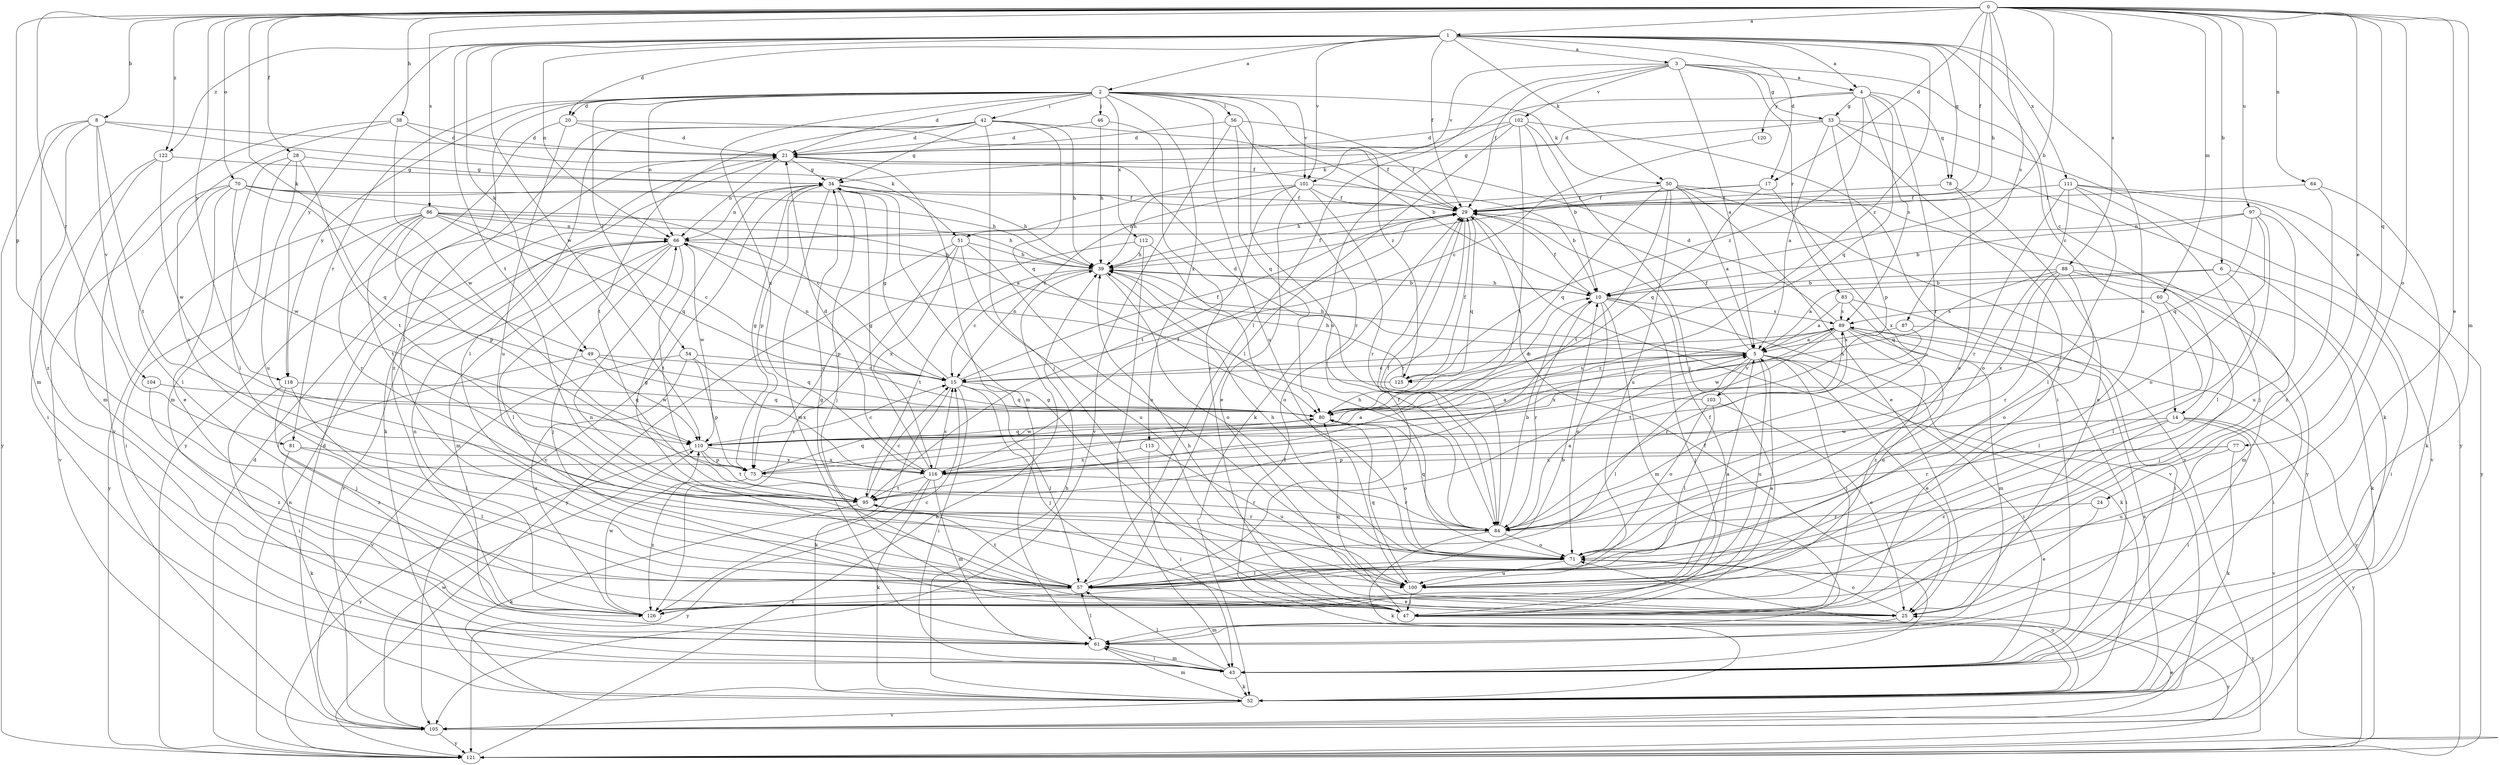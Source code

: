 strict digraph  {
0;
1;
2;
3;
4;
5;
6;
8;
10;
14;
15;
17;
20;
21;
24;
25;
28;
29;
33;
34;
38;
39;
42;
43;
46;
47;
49;
50;
51;
52;
54;
56;
57;
60;
61;
64;
66;
70;
71;
75;
77;
78;
80;
81;
83;
84;
86;
87;
88;
89;
95;
97;
100;
101;
102;
103;
104;
105;
110;
111;
112;
113;
116;
118;
120;
121;
122;
125;
126;
0 -> 1  [label=a];
0 -> 6  [label=b];
0 -> 8  [label=b];
0 -> 10  [label=b];
0 -> 17  [label=d];
0 -> 24  [label=e];
0 -> 25  [label=e];
0 -> 28  [label=f];
0 -> 29  [label=f];
0 -> 38  [label=h];
0 -> 39  [label=h];
0 -> 49  [label=k];
0 -> 60  [label=m];
0 -> 61  [label=m];
0 -> 64  [label=n];
0 -> 70  [label=o];
0 -> 71  [label=o];
0 -> 75  [label=p];
0 -> 77  [label=q];
0 -> 81  [label=r];
0 -> 86  [label=s];
0 -> 87  [label=s];
0 -> 88  [label=s];
0 -> 97  [label=u];
0 -> 118  [label=y];
0 -> 122  [label=z];
1 -> 2  [label=a];
1 -> 3  [label=a];
1 -> 4  [label=a];
1 -> 14  [label=c];
1 -> 17  [label=d];
1 -> 20  [label=d];
1 -> 29  [label=f];
1 -> 49  [label=k];
1 -> 50  [label=k];
1 -> 66  [label=n];
1 -> 78  [label=q];
1 -> 95  [label=t];
1 -> 100  [label=u];
1 -> 101  [label=v];
1 -> 110  [label=w];
1 -> 111  [label=x];
1 -> 118  [label=y];
1 -> 122  [label=z];
1 -> 125  [label=z];
2 -> 20  [label=d];
2 -> 21  [label=d];
2 -> 42  [label=i];
2 -> 46  [label=j];
2 -> 50  [label=k];
2 -> 54  [label=l];
2 -> 56  [label=l];
2 -> 57  [label=l];
2 -> 66  [label=n];
2 -> 71  [label=o];
2 -> 81  [label=r];
2 -> 100  [label=u];
2 -> 101  [label=v];
2 -> 112  [label=x];
2 -> 113  [label=x];
2 -> 116  [label=x];
2 -> 118  [label=y];
2 -> 125  [label=z];
3 -> 4  [label=a];
3 -> 5  [label=a];
3 -> 14  [label=c];
3 -> 29  [label=f];
3 -> 33  [label=g];
3 -> 57  [label=l];
3 -> 83  [label=r];
3 -> 101  [label=v];
3 -> 102  [label=v];
4 -> 33  [label=g];
4 -> 51  [label=k];
4 -> 78  [label=q];
4 -> 80  [label=q];
4 -> 84  [label=r];
4 -> 89  [label=s];
4 -> 120  [label=y];
4 -> 125  [label=z];
5 -> 15  [label=c];
5 -> 25  [label=e];
5 -> 29  [label=f];
5 -> 39  [label=h];
5 -> 43  [label=i];
5 -> 47  [label=j];
5 -> 57  [label=l];
5 -> 100  [label=u];
5 -> 103  [label=v];
5 -> 125  [label=z];
6 -> 5  [label=a];
6 -> 10  [label=b];
6 -> 43  [label=i];
6 -> 57  [label=l];
8 -> 21  [label=d];
8 -> 51  [label=k];
8 -> 61  [label=m];
8 -> 95  [label=t];
8 -> 104  [label=v];
8 -> 121  [label=y];
8 -> 126  [label=z];
10 -> 29  [label=f];
10 -> 39  [label=h];
10 -> 47  [label=j];
10 -> 52  [label=k];
10 -> 61  [label=m];
10 -> 71  [label=o];
10 -> 84  [label=r];
10 -> 89  [label=s];
14 -> 43  [label=i];
14 -> 84  [label=r];
14 -> 105  [label=v];
14 -> 110  [label=w];
14 -> 121  [label=y];
14 -> 126  [label=z];
15 -> 29  [label=f];
15 -> 34  [label=g];
15 -> 43  [label=i];
15 -> 47  [label=j];
15 -> 52  [label=k];
15 -> 57  [label=l];
15 -> 66  [label=n];
15 -> 80  [label=q];
17 -> 29  [label=f];
17 -> 39  [label=h];
17 -> 80  [label=q];
17 -> 116  [label=x];
20 -> 21  [label=d];
20 -> 29  [label=f];
20 -> 100  [label=u];
20 -> 121  [label=y];
21 -> 34  [label=g];
21 -> 52  [label=k];
21 -> 61  [label=m];
21 -> 66  [label=n];
24 -> 25  [label=e];
24 -> 84  [label=r];
25 -> 34  [label=g];
25 -> 39  [label=h];
25 -> 61  [label=m];
25 -> 71  [label=o];
28 -> 34  [label=g];
28 -> 57  [label=l];
28 -> 61  [label=m];
28 -> 95  [label=t];
28 -> 100  [label=u];
29 -> 66  [label=n];
29 -> 80  [label=q];
29 -> 84  [label=r];
29 -> 105  [label=v];
33 -> 5  [label=a];
33 -> 21  [label=d];
33 -> 34  [label=g];
33 -> 47  [label=j];
33 -> 52  [label=k];
33 -> 75  [label=p];
33 -> 121  [label=y];
34 -> 29  [label=f];
34 -> 39  [label=h];
34 -> 47  [label=j];
34 -> 61  [label=m];
34 -> 66  [label=n];
34 -> 75  [label=p];
34 -> 105  [label=v];
38 -> 21  [label=d];
38 -> 29  [label=f];
38 -> 71  [label=o];
38 -> 105  [label=v];
38 -> 110  [label=w];
39 -> 10  [label=b];
39 -> 15  [label=c];
39 -> 29  [label=f];
39 -> 71  [label=o];
39 -> 95  [label=t];
42 -> 10  [label=b];
42 -> 21  [label=d];
42 -> 34  [label=g];
42 -> 39  [label=h];
42 -> 47  [label=j];
42 -> 57  [label=l];
42 -> 80  [label=q];
42 -> 95  [label=t];
42 -> 126  [label=z];
43 -> 29  [label=f];
43 -> 52  [label=k];
43 -> 57  [label=l];
43 -> 61  [label=m];
46 -> 21  [label=d];
46 -> 39  [label=h];
46 -> 47  [label=j];
47 -> 29  [label=f];
47 -> 34  [label=g];
47 -> 80  [label=q];
47 -> 121  [label=y];
49 -> 15  [label=c];
49 -> 47  [label=j];
49 -> 80  [label=q];
49 -> 110  [label=w];
50 -> 5  [label=a];
50 -> 25  [label=e];
50 -> 29  [label=f];
50 -> 80  [label=q];
50 -> 95  [label=t];
50 -> 100  [label=u];
50 -> 105  [label=v];
50 -> 121  [label=y];
51 -> 39  [label=h];
51 -> 71  [label=o];
51 -> 100  [label=u];
51 -> 116  [label=x];
51 -> 121  [label=y];
51 -> 126  [label=z];
52 -> 29  [label=f];
52 -> 39  [label=h];
52 -> 61  [label=m];
52 -> 71  [label=o];
52 -> 89  [label=s];
52 -> 105  [label=v];
54 -> 15  [label=c];
54 -> 75  [label=p];
54 -> 105  [label=v];
54 -> 116  [label=x];
54 -> 126  [label=z];
56 -> 21  [label=d];
56 -> 29  [label=f];
56 -> 80  [label=q];
56 -> 84  [label=r];
56 -> 105  [label=v];
57 -> 25  [label=e];
57 -> 29  [label=f];
57 -> 34  [label=g];
57 -> 95  [label=t];
57 -> 126  [label=z];
60 -> 47  [label=j];
60 -> 57  [label=l];
60 -> 89  [label=s];
61 -> 43  [label=i];
61 -> 57  [label=l];
64 -> 29  [label=f];
64 -> 52  [label=k];
64 -> 126  [label=z];
66 -> 39  [label=h];
66 -> 47  [label=j];
66 -> 57  [label=l];
66 -> 61  [label=m];
66 -> 95  [label=t];
66 -> 105  [label=v];
66 -> 110  [label=w];
70 -> 15  [label=c];
70 -> 25  [label=e];
70 -> 29  [label=f];
70 -> 39  [label=h];
70 -> 57  [label=l];
70 -> 80  [label=q];
70 -> 105  [label=v];
70 -> 110  [label=w];
71 -> 39  [label=h];
71 -> 57  [label=l];
71 -> 100  [label=u];
71 -> 121  [label=y];
75 -> 5  [label=a];
75 -> 34  [label=g];
75 -> 80  [label=q];
75 -> 84  [label=r];
75 -> 126  [label=z];
77 -> 52  [label=k];
77 -> 75  [label=p];
77 -> 100  [label=u];
77 -> 116  [label=x];
78 -> 25  [label=e];
78 -> 29  [label=f];
78 -> 71  [label=o];
80 -> 10  [label=b];
80 -> 71  [label=o];
80 -> 89  [label=s];
80 -> 110  [label=w];
81 -> 52  [label=k];
81 -> 57  [label=l];
81 -> 116  [label=x];
83 -> 5  [label=a];
83 -> 43  [label=i];
83 -> 89  [label=s];
83 -> 126  [label=z];
84 -> 5  [label=a];
84 -> 10  [label=b];
84 -> 29  [label=f];
84 -> 39  [label=h];
84 -> 52  [label=k];
84 -> 71  [label=o];
84 -> 80  [label=q];
86 -> 5  [label=a];
86 -> 15  [label=c];
86 -> 39  [label=h];
86 -> 43  [label=i];
86 -> 66  [label=n];
86 -> 75  [label=p];
86 -> 80  [label=q];
86 -> 84  [label=r];
86 -> 95  [label=t];
86 -> 121  [label=y];
87 -> 5  [label=a];
87 -> 43  [label=i];
87 -> 110  [label=w];
88 -> 10  [label=b];
88 -> 52  [label=k];
88 -> 61  [label=m];
88 -> 71  [label=o];
88 -> 80  [label=q];
88 -> 84  [label=r];
88 -> 116  [label=x];
89 -> 5  [label=a];
89 -> 15  [label=c];
89 -> 21  [label=d];
89 -> 43  [label=i];
89 -> 61  [label=m];
89 -> 84  [label=r];
89 -> 95  [label=t];
89 -> 100  [label=u];
89 -> 116  [label=x];
89 -> 121  [label=y];
95 -> 15  [label=c];
95 -> 52  [label=k];
95 -> 84  [label=r];
97 -> 10  [label=b];
97 -> 57  [label=l];
97 -> 66  [label=n];
97 -> 71  [label=o];
97 -> 80  [label=q];
97 -> 100  [label=u];
100 -> 5  [label=a];
100 -> 47  [label=j];
100 -> 66  [label=n];
100 -> 80  [label=q];
101 -> 10  [label=b];
101 -> 15  [label=c];
101 -> 25  [label=e];
101 -> 29  [label=f];
101 -> 39  [label=h];
101 -> 84  [label=r];
101 -> 95  [label=t];
102 -> 10  [label=b];
102 -> 21  [label=d];
102 -> 43  [label=i];
102 -> 47  [label=j];
102 -> 52  [label=k];
102 -> 57  [label=l];
102 -> 95  [label=t];
103 -> 21  [label=d];
103 -> 25  [label=e];
103 -> 57  [label=l];
103 -> 71  [label=o];
103 -> 89  [label=s];
104 -> 80  [label=q];
104 -> 126  [label=z];
105 -> 21  [label=d];
105 -> 25  [label=e];
105 -> 110  [label=w];
105 -> 121  [label=y];
110 -> 5  [label=a];
110 -> 15  [label=c];
110 -> 75  [label=p];
110 -> 80  [label=q];
110 -> 95  [label=t];
110 -> 116  [label=x];
110 -> 121  [label=y];
111 -> 29  [label=f];
111 -> 47  [label=j];
111 -> 57  [label=l];
111 -> 71  [label=o];
111 -> 84  [label=r];
111 -> 105  [label=v];
111 -> 121  [label=y];
112 -> 39  [label=h];
112 -> 43  [label=i];
112 -> 71  [label=o];
112 -> 75  [label=p];
113 -> 43  [label=i];
113 -> 100  [label=u];
113 -> 116  [label=x];
116 -> 15  [label=c];
116 -> 21  [label=d];
116 -> 29  [label=f];
116 -> 34  [label=g];
116 -> 52  [label=k];
116 -> 61  [label=m];
116 -> 84  [label=r];
116 -> 95  [label=t];
116 -> 121  [label=y];
118 -> 43  [label=i];
118 -> 57  [label=l];
118 -> 80  [label=q];
118 -> 126  [label=z];
120 -> 15  [label=c];
121 -> 21  [label=d];
121 -> 39  [label=h];
121 -> 66  [label=n];
122 -> 34  [label=g];
122 -> 43  [label=i];
122 -> 61  [label=m];
122 -> 110  [label=w];
125 -> 29  [label=f];
125 -> 39  [label=h];
125 -> 66  [label=n];
126 -> 5  [label=a];
126 -> 10  [label=b];
126 -> 15  [label=c];
126 -> 66  [label=n];
126 -> 110  [label=w];
}
